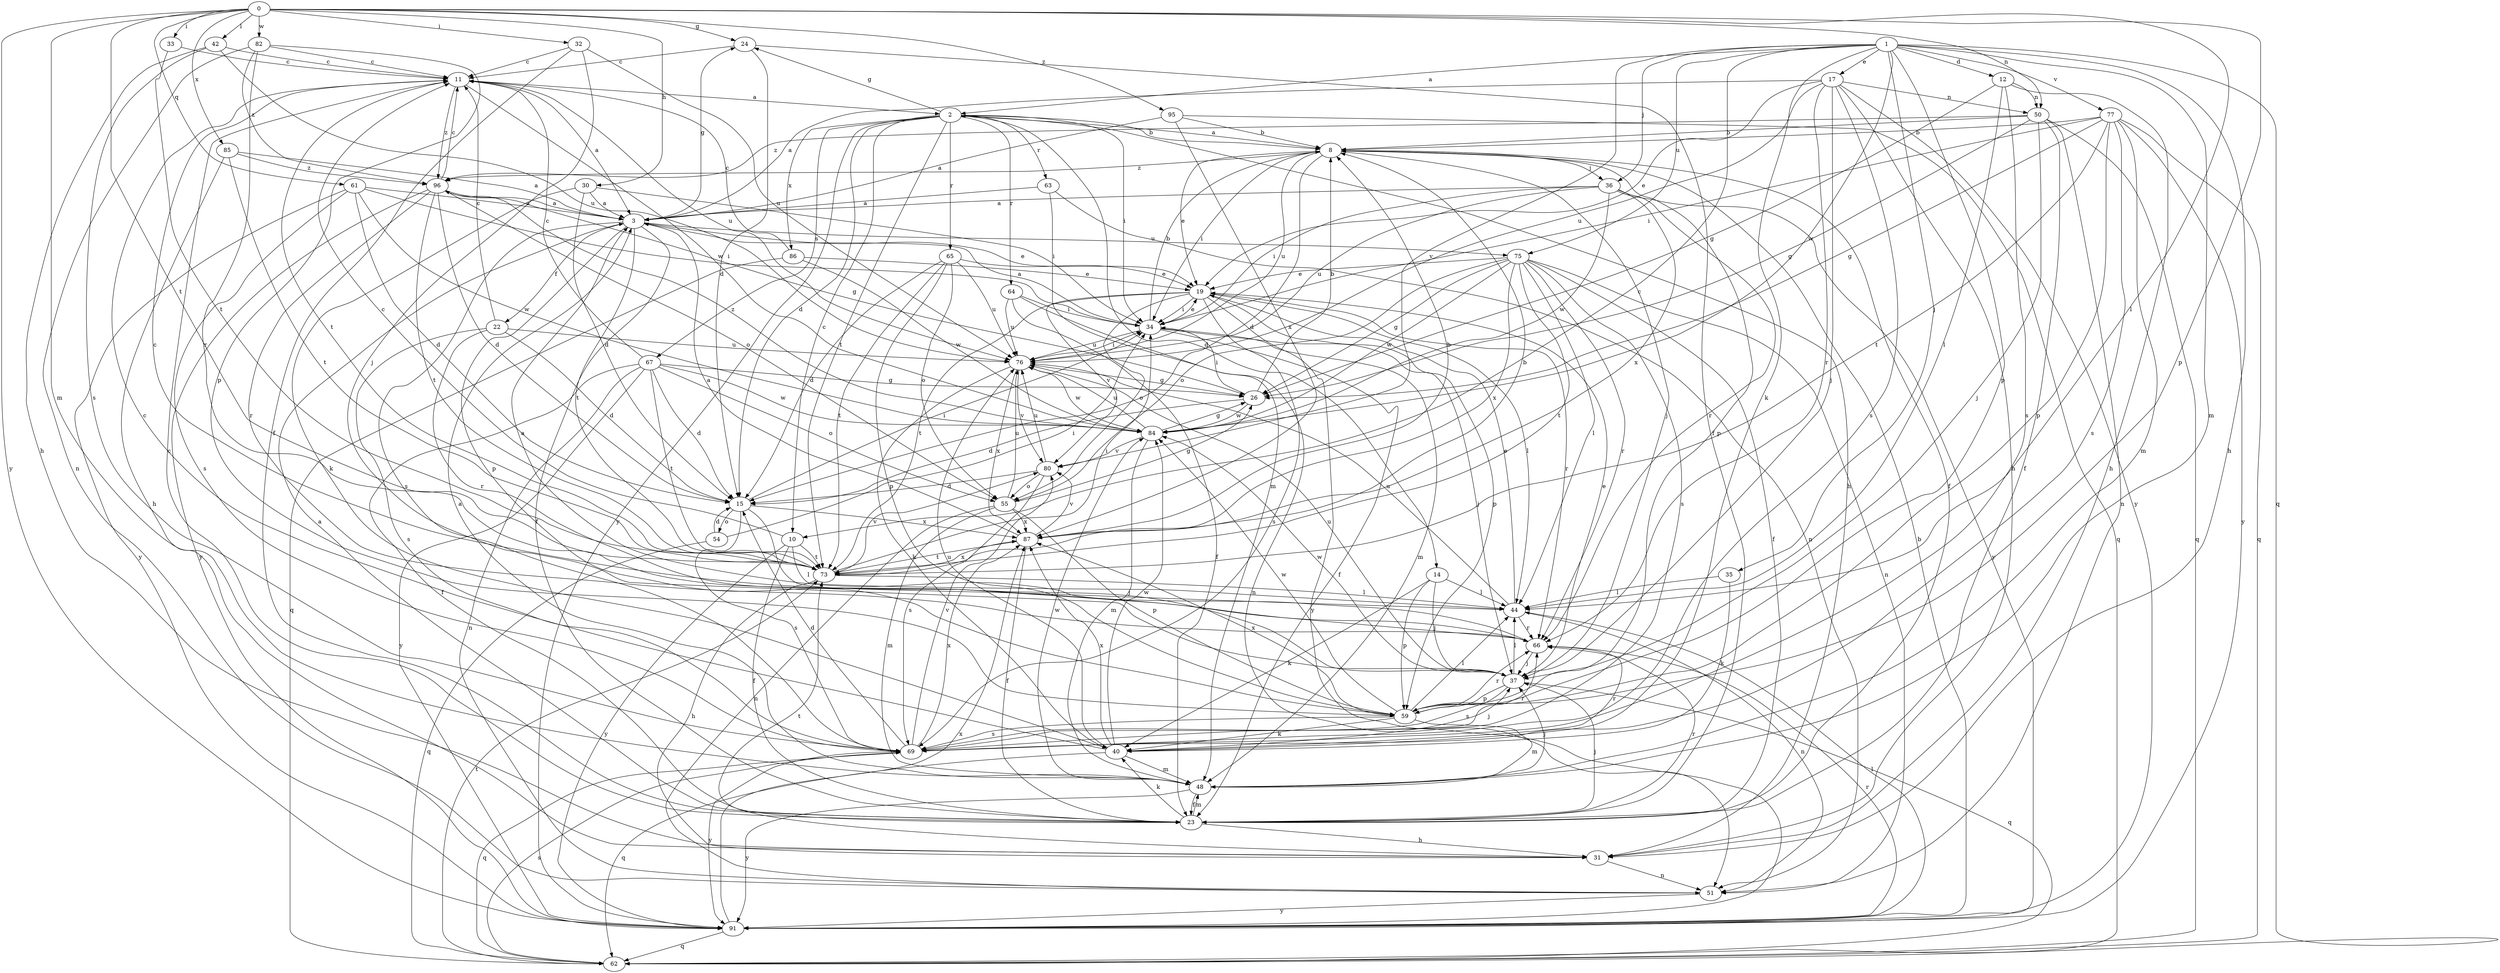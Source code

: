 strict digraph  {
0;
1;
2;
3;
8;
10;
11;
12;
14;
15;
17;
19;
22;
23;
24;
26;
30;
31;
32;
33;
34;
35;
36;
37;
40;
42;
44;
48;
50;
51;
54;
55;
59;
61;
62;
63;
64;
65;
66;
67;
69;
73;
75;
76;
77;
80;
82;
84;
85;
86;
87;
91;
95;
96;
0 -> 24  [label=g];
0 -> 30  [label=h];
0 -> 32  [label=i];
0 -> 33  [label=i];
0 -> 42  [label=l];
0 -> 44  [label=l];
0 -> 48  [label=m];
0 -> 50  [label=n];
0 -> 59  [label=p];
0 -> 61  [label=q];
0 -> 73  [label=t];
0 -> 82  [label=w];
0 -> 85  [label=x];
0 -> 91  [label=y];
0 -> 95  [label=z];
1 -> 2  [label=a];
1 -> 10  [label=c];
1 -> 12  [label=d];
1 -> 17  [label=e];
1 -> 31  [label=h];
1 -> 35  [label=j];
1 -> 36  [label=j];
1 -> 40  [label=k];
1 -> 48  [label=m];
1 -> 59  [label=p];
1 -> 62  [label=q];
1 -> 75  [label=u];
1 -> 77  [label=v];
1 -> 80  [label=v];
1 -> 84  [label=w];
2 -> 8  [label=b];
2 -> 10  [label=c];
2 -> 14  [label=d];
2 -> 15  [label=d];
2 -> 24  [label=g];
2 -> 31  [label=h];
2 -> 34  [label=i];
2 -> 63  [label=r];
2 -> 64  [label=r];
2 -> 65  [label=r];
2 -> 67  [label=s];
2 -> 73  [label=t];
2 -> 86  [label=x];
2 -> 91  [label=y];
3 -> 19  [label=e];
3 -> 22  [label=f];
3 -> 23  [label=f];
3 -> 24  [label=g];
3 -> 59  [label=p];
3 -> 69  [label=s];
3 -> 73  [label=t];
3 -> 75  [label=u];
8 -> 2  [label=a];
8 -> 15  [label=d];
8 -> 19  [label=e];
8 -> 23  [label=f];
8 -> 34  [label=i];
8 -> 36  [label=j];
8 -> 37  [label=j];
8 -> 59  [label=p];
8 -> 76  [label=u];
8 -> 96  [label=z];
10 -> 11  [label=c];
10 -> 23  [label=f];
10 -> 44  [label=l];
10 -> 73  [label=t];
10 -> 91  [label=y];
11 -> 2  [label=a];
11 -> 3  [label=a];
11 -> 73  [label=t];
11 -> 76  [label=u];
11 -> 84  [label=w];
11 -> 96  [label=z];
12 -> 26  [label=g];
12 -> 31  [label=h];
12 -> 44  [label=l];
12 -> 50  [label=n];
12 -> 69  [label=s];
14 -> 37  [label=j];
14 -> 40  [label=k];
14 -> 44  [label=l];
14 -> 59  [label=p];
15 -> 34  [label=i];
15 -> 37  [label=j];
15 -> 54  [label=o];
15 -> 69  [label=s];
15 -> 87  [label=x];
17 -> 3  [label=a];
17 -> 19  [label=e];
17 -> 31  [label=h];
17 -> 37  [label=j];
17 -> 50  [label=n];
17 -> 66  [label=r];
17 -> 69  [label=s];
17 -> 76  [label=u];
17 -> 91  [label=y];
19 -> 34  [label=i];
19 -> 44  [label=l];
19 -> 55  [label=o];
19 -> 59  [label=p];
19 -> 66  [label=r];
19 -> 69  [label=s];
19 -> 73  [label=t];
19 -> 80  [label=v];
19 -> 91  [label=y];
22 -> 11  [label=c];
22 -> 15  [label=d];
22 -> 66  [label=r];
22 -> 69  [label=s];
22 -> 76  [label=u];
23 -> 3  [label=a];
23 -> 11  [label=c];
23 -> 31  [label=h];
23 -> 37  [label=j];
23 -> 40  [label=k];
23 -> 48  [label=m];
23 -> 66  [label=r];
24 -> 11  [label=c];
24 -> 15  [label=d];
24 -> 23  [label=f];
26 -> 8  [label=b];
26 -> 15  [label=d];
26 -> 34  [label=i];
26 -> 84  [label=w];
30 -> 3  [label=a];
30 -> 15  [label=d];
30 -> 34  [label=i];
30 -> 40  [label=k];
31 -> 51  [label=n];
31 -> 73  [label=t];
32 -> 11  [label=c];
32 -> 23  [label=f];
32 -> 37  [label=j];
32 -> 76  [label=u];
33 -> 11  [label=c];
33 -> 73  [label=t];
34 -> 3  [label=a];
34 -> 8  [label=b];
34 -> 19  [label=e];
34 -> 23  [label=f];
34 -> 37  [label=j];
34 -> 48  [label=m];
34 -> 76  [label=u];
35 -> 40  [label=k];
35 -> 44  [label=l];
36 -> 3  [label=a];
36 -> 34  [label=i];
36 -> 66  [label=r];
36 -> 76  [label=u];
36 -> 84  [label=w];
36 -> 87  [label=x];
36 -> 91  [label=y];
37 -> 19  [label=e];
37 -> 44  [label=l];
37 -> 59  [label=p];
37 -> 62  [label=q];
37 -> 69  [label=s];
37 -> 76  [label=u];
37 -> 84  [label=w];
40 -> 11  [label=c];
40 -> 37  [label=j];
40 -> 48  [label=m];
40 -> 62  [label=q];
40 -> 66  [label=r];
40 -> 76  [label=u];
40 -> 84  [label=w];
40 -> 87  [label=x];
42 -> 11  [label=c];
42 -> 31  [label=h];
42 -> 69  [label=s];
42 -> 76  [label=u];
44 -> 11  [label=c];
44 -> 19  [label=e];
44 -> 51  [label=n];
44 -> 66  [label=r];
44 -> 76  [label=u];
48 -> 3  [label=a];
48 -> 23  [label=f];
48 -> 37  [label=j];
48 -> 84  [label=w];
48 -> 91  [label=y];
50 -> 8  [label=b];
50 -> 23  [label=f];
50 -> 26  [label=g];
50 -> 37  [label=j];
50 -> 51  [label=n];
50 -> 62  [label=q];
50 -> 96  [label=z];
51 -> 91  [label=y];
54 -> 15  [label=d];
54 -> 34  [label=i];
54 -> 62  [label=q];
55 -> 26  [label=g];
55 -> 48  [label=m];
55 -> 51  [label=n];
55 -> 59  [label=p];
55 -> 76  [label=u];
55 -> 87  [label=x];
59 -> 40  [label=k];
59 -> 44  [label=l];
59 -> 48  [label=m];
59 -> 66  [label=r];
59 -> 69  [label=s];
59 -> 84  [label=w];
59 -> 87  [label=x];
61 -> 3  [label=a];
61 -> 15  [label=d];
61 -> 34  [label=i];
61 -> 69  [label=s];
61 -> 84  [label=w];
61 -> 91  [label=y];
62 -> 69  [label=s];
62 -> 73  [label=t];
63 -> 3  [label=a];
63 -> 48  [label=m];
63 -> 51  [label=n];
64 -> 23  [label=f];
64 -> 34  [label=i];
64 -> 51  [label=n];
64 -> 76  [label=u];
65 -> 15  [label=d];
65 -> 19  [label=e];
65 -> 55  [label=o];
65 -> 59  [label=p];
65 -> 73  [label=t];
65 -> 76  [label=u];
66 -> 3  [label=a];
66 -> 37  [label=j];
67 -> 11  [label=c];
67 -> 15  [label=d];
67 -> 23  [label=f];
67 -> 26  [label=g];
67 -> 51  [label=n];
67 -> 55  [label=o];
67 -> 73  [label=t];
67 -> 84  [label=w];
67 -> 91  [label=y];
69 -> 15  [label=d];
69 -> 62  [label=q];
69 -> 66  [label=r];
69 -> 80  [label=v];
69 -> 87  [label=x];
69 -> 91  [label=y];
73 -> 8  [label=b];
73 -> 31  [label=h];
73 -> 34  [label=i];
73 -> 44  [label=l];
73 -> 80  [label=v];
73 -> 87  [label=x];
75 -> 19  [label=e];
75 -> 23  [label=f];
75 -> 26  [label=g];
75 -> 44  [label=l];
75 -> 51  [label=n];
75 -> 55  [label=o];
75 -> 66  [label=r];
75 -> 69  [label=s];
75 -> 73  [label=t];
75 -> 84  [label=w];
75 -> 87  [label=x];
76 -> 26  [label=g];
76 -> 34  [label=i];
76 -> 40  [label=k];
76 -> 80  [label=v];
76 -> 84  [label=w];
76 -> 87  [label=x];
77 -> 8  [label=b];
77 -> 26  [label=g];
77 -> 34  [label=i];
77 -> 48  [label=m];
77 -> 59  [label=p];
77 -> 62  [label=q];
77 -> 69  [label=s];
77 -> 73  [label=t];
77 -> 91  [label=y];
80 -> 15  [label=d];
80 -> 55  [label=o];
80 -> 69  [label=s];
80 -> 76  [label=u];
82 -> 11  [label=c];
82 -> 51  [label=n];
82 -> 59  [label=p];
82 -> 66  [label=r];
82 -> 96  [label=z];
84 -> 26  [label=g];
84 -> 48  [label=m];
84 -> 76  [label=u];
84 -> 80  [label=v];
84 -> 96  [label=z];
85 -> 3  [label=a];
85 -> 31  [label=h];
85 -> 73  [label=t];
85 -> 96  [label=z];
86 -> 11  [label=c];
86 -> 19  [label=e];
86 -> 62  [label=q];
86 -> 84  [label=w];
87 -> 3  [label=a];
87 -> 8  [label=b];
87 -> 23  [label=f];
87 -> 73  [label=t];
87 -> 80  [label=v];
91 -> 8  [label=b];
91 -> 44  [label=l];
91 -> 62  [label=q];
91 -> 66  [label=r];
91 -> 87  [label=x];
95 -> 3  [label=a];
95 -> 8  [label=b];
95 -> 62  [label=q];
95 -> 87  [label=x];
96 -> 3  [label=a];
96 -> 11  [label=c];
96 -> 15  [label=d];
96 -> 26  [label=g];
96 -> 55  [label=o];
96 -> 66  [label=r];
96 -> 73  [label=t];
96 -> 91  [label=y];
}
